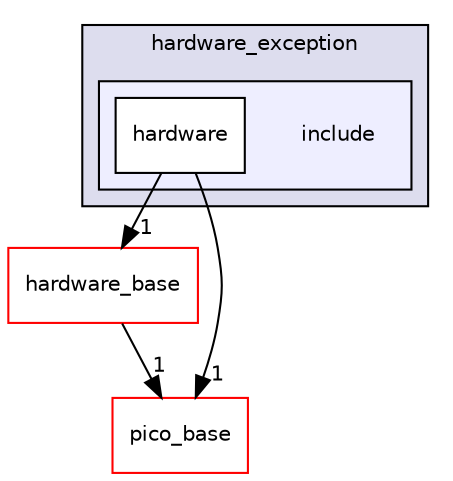 digraph "hardware_exception/include" {
  compound=true
  node [ fontsize="10", fontname="Helvetica"];
  edge [ labelfontsize="10", labelfontname="Helvetica"];
  subgraph clusterdir_90bb428e6483ca5deb95f1260a1c0529 {
    graph [ bgcolor="#ddddee", pencolor="black", label="hardware_exception" fontname="Helvetica", fontsize="10", URL="dir_90bb428e6483ca5deb95f1260a1c0529.html"]
  subgraph clusterdir_7640d3a06bc458d068b78139dbf4c709 {
    graph [ bgcolor="#eeeeff", pencolor="black", label="" URL="dir_7640d3a06bc458d068b78139dbf4c709.html"];
    dir_7640d3a06bc458d068b78139dbf4c709 [shape=plaintext label="include"];
    dir_4a00322e841003bcc8513b956c6a2094 [shape=box label="hardware" color="black" fillcolor="white" style="filled" URL="dir_4a00322e841003bcc8513b956c6a2094.html"];
  }
  }
  dir_c6c7f251ebac20a0f78c139a1ca1c75c [shape=box label="hardware_base" fillcolor="white" style="filled" color="red" URL="dir_c6c7f251ebac20a0f78c139a1ca1c75c.html"];
  dir_ee4ba4c32933fd9d1c9bce216e67756d [shape=box label="pico_base" fillcolor="white" style="filled" color="red" URL="dir_ee4ba4c32933fd9d1c9bce216e67756d.html"];
  dir_4a00322e841003bcc8513b956c6a2094->dir_c6c7f251ebac20a0f78c139a1ca1c75c [headlabel="1", labeldistance=1.5 headhref="dir_000074_000059.html"];
  dir_4a00322e841003bcc8513b956c6a2094->dir_ee4ba4c32933fd9d1c9bce216e67756d [headlabel="1", labeldistance=1.5 headhref="dir_000074_000007.html"];
  dir_c6c7f251ebac20a0f78c139a1ca1c75c->dir_ee4ba4c32933fd9d1c9bce216e67756d [headlabel="1", labeldistance=1.5 headhref="dir_000059_000007.html"];
}
